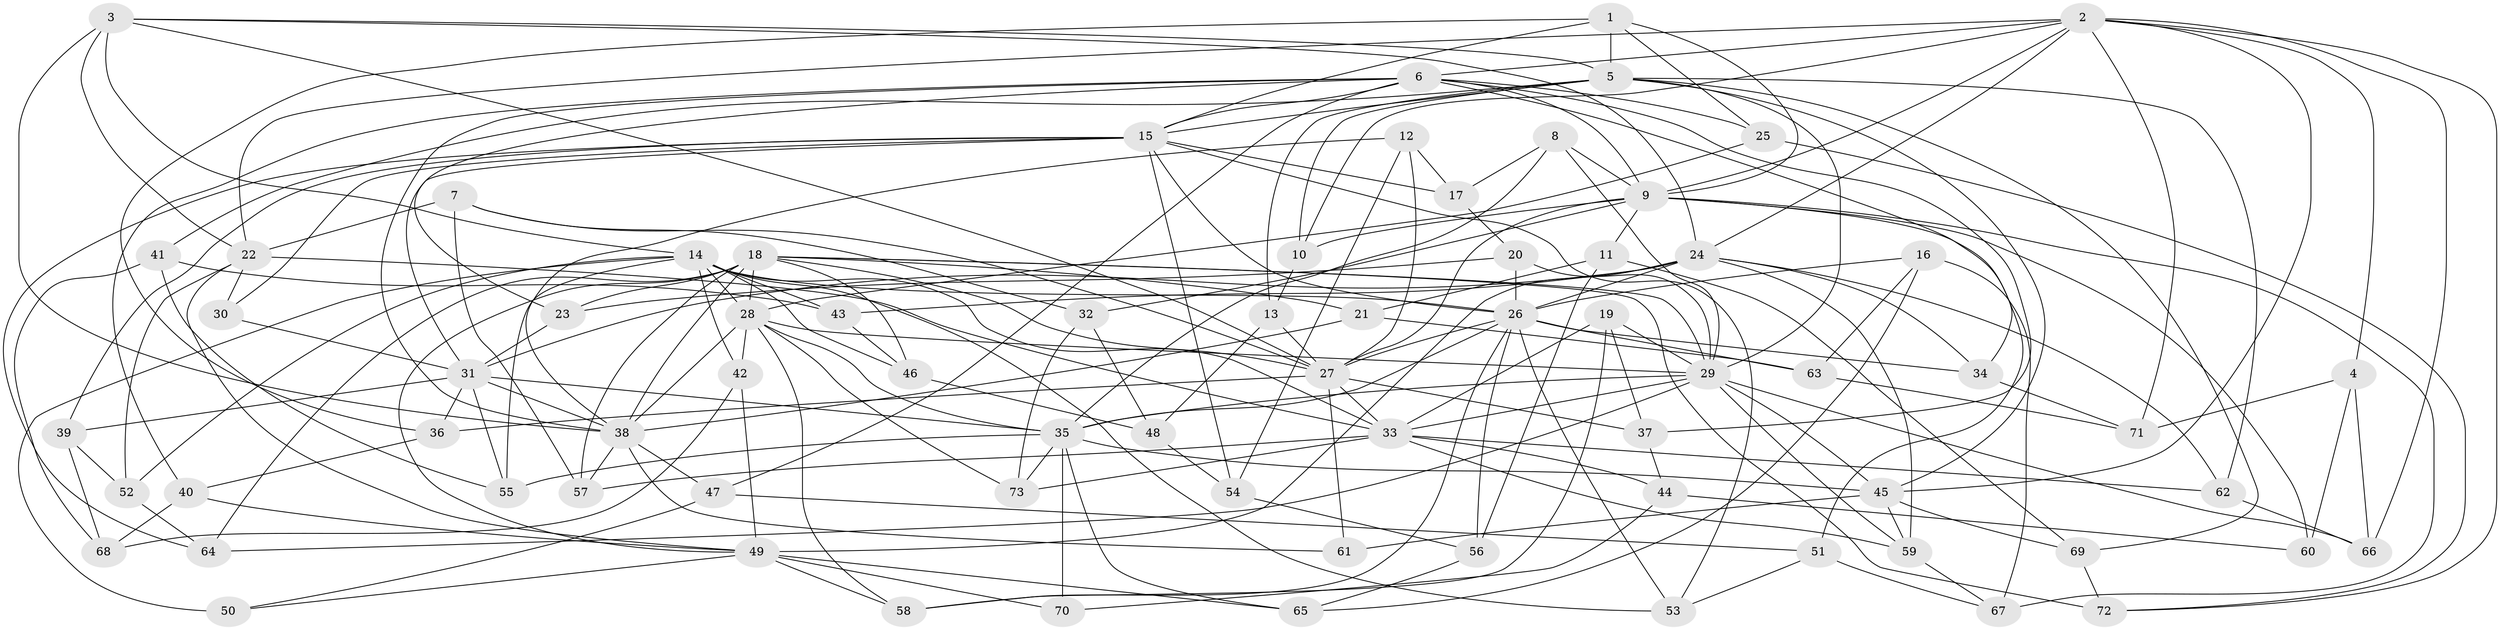 // original degree distribution, {4: 1.0}
// Generated by graph-tools (version 1.1) at 2025/38/03/09/25 02:38:02]
// undirected, 73 vertices, 202 edges
graph export_dot {
graph [start="1"]
  node [color=gray90,style=filled];
  1;
  2;
  3;
  4;
  5;
  6;
  7;
  8;
  9;
  10;
  11;
  12;
  13;
  14;
  15;
  16;
  17;
  18;
  19;
  20;
  21;
  22;
  23;
  24;
  25;
  26;
  27;
  28;
  29;
  30;
  31;
  32;
  33;
  34;
  35;
  36;
  37;
  38;
  39;
  40;
  41;
  42;
  43;
  44;
  45;
  46;
  47;
  48;
  49;
  50;
  51;
  52;
  53;
  54;
  55;
  56;
  57;
  58;
  59;
  60;
  61;
  62;
  63;
  64;
  65;
  66;
  67;
  68;
  69;
  70;
  71;
  72;
  73;
  1 -- 5 [weight=2.0];
  1 -- 9 [weight=1.0];
  1 -- 15 [weight=1.0];
  1 -- 25 [weight=1.0];
  1 -- 36 [weight=1.0];
  2 -- 4 [weight=1.0];
  2 -- 6 [weight=1.0];
  2 -- 9 [weight=1.0];
  2 -- 10 [weight=1.0];
  2 -- 22 [weight=3.0];
  2 -- 24 [weight=1.0];
  2 -- 45 [weight=1.0];
  2 -- 66 [weight=1.0];
  2 -- 71 [weight=1.0];
  2 -- 72 [weight=1.0];
  3 -- 5 [weight=1.0];
  3 -- 14 [weight=1.0];
  3 -- 22 [weight=1.0];
  3 -- 24 [weight=1.0];
  3 -- 27 [weight=1.0];
  3 -- 38 [weight=1.0];
  4 -- 60 [weight=1.0];
  4 -- 66 [weight=1.0];
  4 -- 71 [weight=1.0];
  5 -- 10 [weight=1.0];
  5 -- 13 [weight=1.0];
  5 -- 15 [weight=1.0];
  5 -- 29 [weight=1.0];
  5 -- 41 [weight=1.0];
  5 -- 45 [weight=2.0];
  5 -- 62 [weight=1.0];
  5 -- 69 [weight=1.0];
  6 -- 9 [weight=1.0];
  6 -- 15 [weight=1.0];
  6 -- 23 [weight=1.0];
  6 -- 25 [weight=1.0];
  6 -- 34 [weight=1.0];
  6 -- 37 [weight=1.0];
  6 -- 38 [weight=1.0];
  6 -- 40 [weight=1.0];
  6 -- 47 [weight=1.0];
  7 -- 22 [weight=1.0];
  7 -- 27 [weight=1.0];
  7 -- 32 [weight=1.0];
  7 -- 57 [weight=1.0];
  8 -- 9 [weight=1.0];
  8 -- 17 [weight=1.0];
  8 -- 29 [weight=1.0];
  8 -- 35 [weight=1.0];
  9 -- 10 [weight=1.0];
  9 -- 11 [weight=1.0];
  9 -- 27 [weight=1.0];
  9 -- 32 [weight=1.0];
  9 -- 51 [weight=1.0];
  9 -- 60 [weight=2.0];
  9 -- 67 [weight=1.0];
  10 -- 13 [weight=1.0];
  11 -- 21 [weight=1.0];
  11 -- 56 [weight=1.0];
  11 -- 69 [weight=1.0];
  12 -- 17 [weight=1.0];
  12 -- 27 [weight=1.0];
  12 -- 38 [weight=1.0];
  12 -- 54 [weight=1.0];
  13 -- 27 [weight=1.0];
  13 -- 48 [weight=1.0];
  14 -- 26 [weight=1.0];
  14 -- 28 [weight=1.0];
  14 -- 33 [weight=1.0];
  14 -- 42 [weight=1.0];
  14 -- 43 [weight=1.0];
  14 -- 46 [weight=1.0];
  14 -- 50 [weight=2.0];
  14 -- 52 [weight=1.0];
  14 -- 53 [weight=1.0];
  14 -- 55 [weight=1.0];
  15 -- 17 [weight=1.0];
  15 -- 26 [weight=1.0];
  15 -- 30 [weight=1.0];
  15 -- 31 [weight=2.0];
  15 -- 39 [weight=1.0];
  15 -- 53 [weight=1.0];
  15 -- 54 [weight=1.0];
  15 -- 64 [weight=1.0];
  16 -- 26 [weight=1.0];
  16 -- 63 [weight=1.0];
  16 -- 65 [weight=1.0];
  16 -- 67 [weight=1.0];
  17 -- 20 [weight=1.0];
  18 -- 21 [weight=1.0];
  18 -- 23 [weight=1.0];
  18 -- 27 [weight=1.0];
  18 -- 28 [weight=2.0];
  18 -- 29 [weight=1.0];
  18 -- 38 [weight=1.0];
  18 -- 46 [weight=1.0];
  18 -- 49 [weight=1.0];
  18 -- 57 [weight=1.0];
  18 -- 64 [weight=1.0];
  18 -- 72 [weight=1.0];
  19 -- 29 [weight=1.0];
  19 -- 33 [weight=1.0];
  19 -- 37 [weight=1.0];
  19 -- 58 [weight=1.0];
  20 -- 23 [weight=1.0];
  20 -- 26 [weight=1.0];
  20 -- 29 [weight=1.0];
  21 -- 38 [weight=1.0];
  21 -- 63 [weight=1.0];
  22 -- 30 [weight=2.0];
  22 -- 33 [weight=1.0];
  22 -- 49 [weight=1.0];
  22 -- 52 [weight=1.0];
  23 -- 31 [weight=1.0];
  24 -- 26 [weight=1.0];
  24 -- 31 [weight=1.0];
  24 -- 34 [weight=1.0];
  24 -- 43 [weight=1.0];
  24 -- 49 [weight=2.0];
  24 -- 59 [weight=1.0];
  24 -- 62 [weight=1.0];
  25 -- 28 [weight=1.0];
  25 -- 72 [weight=1.0];
  26 -- 27 [weight=1.0];
  26 -- 34 [weight=1.0];
  26 -- 35 [weight=1.0];
  26 -- 53 [weight=1.0];
  26 -- 56 [weight=1.0];
  26 -- 58 [weight=1.0];
  26 -- 63 [weight=1.0];
  27 -- 33 [weight=1.0];
  27 -- 36 [weight=1.0];
  27 -- 37 [weight=1.0];
  27 -- 61 [weight=2.0];
  28 -- 29 [weight=1.0];
  28 -- 35 [weight=1.0];
  28 -- 38 [weight=1.0];
  28 -- 42 [weight=1.0];
  28 -- 58 [weight=1.0];
  28 -- 73 [weight=1.0];
  29 -- 33 [weight=1.0];
  29 -- 35 [weight=1.0];
  29 -- 45 [weight=1.0];
  29 -- 59 [weight=1.0];
  29 -- 64 [weight=1.0];
  29 -- 66 [weight=1.0];
  30 -- 31 [weight=1.0];
  31 -- 35 [weight=1.0];
  31 -- 36 [weight=1.0];
  31 -- 38 [weight=1.0];
  31 -- 39 [weight=1.0];
  31 -- 55 [weight=1.0];
  32 -- 48 [weight=1.0];
  32 -- 73 [weight=1.0];
  33 -- 44 [weight=1.0];
  33 -- 57 [weight=1.0];
  33 -- 59 [weight=1.0];
  33 -- 62 [weight=1.0];
  33 -- 73 [weight=1.0];
  34 -- 71 [weight=1.0];
  35 -- 45 [weight=2.0];
  35 -- 55 [weight=1.0];
  35 -- 65 [weight=1.0];
  35 -- 70 [weight=2.0];
  35 -- 73 [weight=1.0];
  36 -- 40 [weight=1.0];
  37 -- 44 [weight=1.0];
  38 -- 47 [weight=1.0];
  38 -- 57 [weight=1.0];
  38 -- 61 [weight=1.0];
  39 -- 52 [weight=1.0];
  39 -- 68 [weight=1.0];
  40 -- 49 [weight=1.0];
  40 -- 68 [weight=1.0];
  41 -- 43 [weight=1.0];
  41 -- 55 [weight=1.0];
  41 -- 68 [weight=1.0];
  42 -- 49 [weight=1.0];
  42 -- 68 [weight=1.0];
  43 -- 46 [weight=1.0];
  44 -- 60 [weight=1.0];
  44 -- 70 [weight=1.0];
  45 -- 59 [weight=2.0];
  45 -- 61 [weight=1.0];
  45 -- 69 [weight=1.0];
  46 -- 48 [weight=1.0];
  47 -- 50 [weight=1.0];
  47 -- 51 [weight=1.0];
  48 -- 54 [weight=1.0];
  49 -- 50 [weight=1.0];
  49 -- 58 [weight=1.0];
  49 -- 65 [weight=1.0];
  49 -- 70 [weight=1.0];
  51 -- 53 [weight=1.0];
  51 -- 67 [weight=1.0];
  52 -- 64 [weight=1.0];
  54 -- 56 [weight=1.0];
  56 -- 65 [weight=1.0];
  59 -- 67 [weight=1.0];
  62 -- 66 [weight=1.0];
  63 -- 71 [weight=1.0];
  69 -- 72 [weight=1.0];
}
